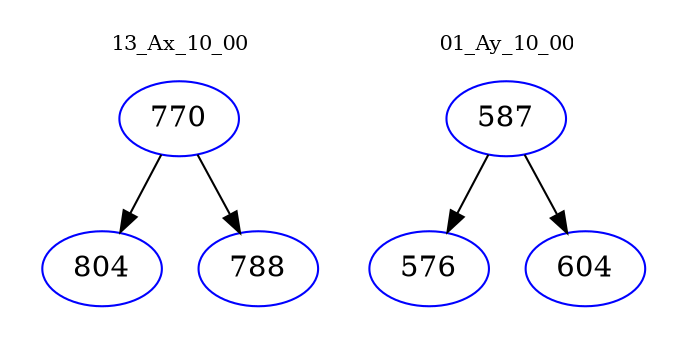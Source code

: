 digraph{
subgraph cluster_0 {
color = white
label = "13_Ax_10_00";
fontsize=10;
T0_770 [label="770", color="blue"]
T0_770 -> T0_804 [color="black"]
T0_804 [label="804", color="blue"]
T0_770 -> T0_788 [color="black"]
T0_788 [label="788", color="blue"]
}
subgraph cluster_1 {
color = white
label = "01_Ay_10_00";
fontsize=10;
T1_587 [label="587", color="blue"]
T1_587 -> T1_576 [color="black"]
T1_576 [label="576", color="blue"]
T1_587 -> T1_604 [color="black"]
T1_604 [label="604", color="blue"]
}
}
